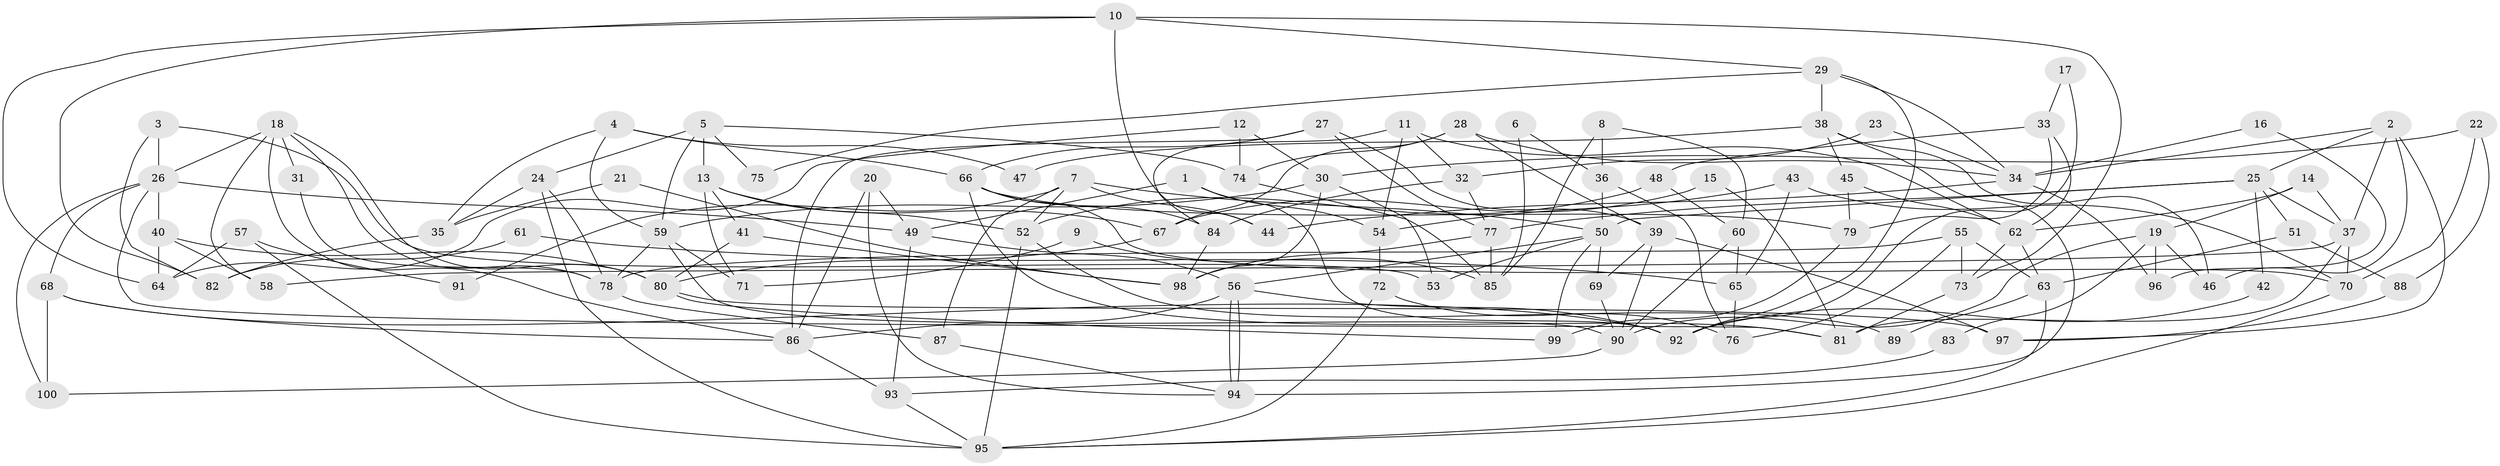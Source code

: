 // Generated by graph-tools (version 1.1) at 2025/11/02/21/25 10:11:14]
// undirected, 100 vertices, 200 edges
graph export_dot {
graph [start="1"]
  node [color=gray90,style=filled];
  1;
  2;
  3;
  4;
  5;
  6;
  7;
  8;
  9;
  10;
  11;
  12;
  13;
  14;
  15;
  16;
  17;
  18;
  19;
  20;
  21;
  22;
  23;
  24;
  25;
  26;
  27;
  28;
  29;
  30;
  31;
  32;
  33;
  34;
  35;
  36;
  37;
  38;
  39;
  40;
  41;
  42;
  43;
  44;
  45;
  46;
  47;
  48;
  49;
  50;
  51;
  52;
  53;
  54;
  55;
  56;
  57;
  58;
  59;
  60;
  61;
  62;
  63;
  64;
  65;
  66;
  67;
  68;
  69;
  70;
  71;
  72;
  73;
  74;
  75;
  76;
  77;
  78;
  79;
  80;
  81;
  82;
  83;
  84;
  85;
  86;
  87;
  88;
  89;
  90;
  91;
  92;
  93;
  94;
  95;
  96;
  97;
  98;
  99;
  100;
  1 -- 92;
  1 -- 54;
  1 -- 49;
  2 -- 25;
  2 -- 37;
  2 -- 34;
  2 -- 46;
  2 -- 97;
  3 -- 53;
  3 -- 26;
  3 -- 82;
  4 -- 59;
  4 -- 35;
  4 -- 47;
  4 -- 66;
  5 -- 59;
  5 -- 24;
  5 -- 13;
  5 -- 74;
  5 -- 75;
  6 -- 85;
  6 -- 36;
  7 -- 52;
  7 -- 50;
  7 -- 44;
  7 -- 87;
  7 -- 91;
  8 -- 36;
  8 -- 85;
  8 -- 60;
  9 -- 71;
  9 -- 85;
  10 -- 29;
  10 -- 73;
  10 -- 44;
  10 -- 64;
  10 -- 82;
  11 -- 32;
  11 -- 84;
  11 -- 54;
  11 -- 62;
  12 -- 64;
  12 -- 74;
  12 -- 30;
  13 -- 52;
  13 -- 41;
  13 -- 67;
  13 -- 71;
  14 -- 19;
  14 -- 62;
  14 -- 37;
  15 -- 67;
  15 -- 81;
  16 -- 96;
  16 -- 34;
  17 -- 92;
  17 -- 33;
  18 -- 86;
  18 -- 80;
  18 -- 26;
  18 -- 31;
  18 -- 58;
  18 -- 78;
  19 -- 90;
  19 -- 46;
  19 -- 83;
  19 -- 96;
  20 -- 86;
  20 -- 49;
  20 -- 94;
  21 -- 35;
  21 -- 98;
  22 -- 88;
  22 -- 70;
  22 -- 30;
  23 -- 32;
  23 -- 34;
  24 -- 78;
  24 -- 95;
  24 -- 35;
  25 -- 37;
  25 -- 77;
  25 -- 42;
  25 -- 50;
  25 -- 51;
  26 -- 40;
  26 -- 49;
  26 -- 68;
  26 -- 81;
  26 -- 100;
  27 -- 86;
  27 -- 66;
  27 -- 39;
  27 -- 77;
  28 -- 34;
  28 -- 39;
  28 -- 67;
  28 -- 74;
  29 -- 34;
  29 -- 92;
  29 -- 38;
  29 -- 75;
  30 -- 53;
  30 -- 59;
  30 -- 98;
  31 -- 78;
  32 -- 77;
  32 -- 84;
  33 -- 62;
  33 -- 79;
  33 -- 48;
  34 -- 44;
  34 -- 96;
  35 -- 82;
  36 -- 76;
  36 -- 50;
  37 -- 81;
  37 -- 58;
  37 -- 70;
  38 -- 94;
  38 -- 45;
  38 -- 46;
  38 -- 47;
  39 -- 69;
  39 -- 90;
  39 -- 97;
  40 -- 58;
  40 -- 80;
  40 -- 64;
  41 -- 80;
  41 -- 98;
  42 -- 92;
  43 -- 70;
  43 -- 65;
  43 -- 54;
  45 -- 62;
  45 -- 79;
  48 -- 60;
  48 -- 52;
  49 -- 56;
  49 -- 93;
  50 -- 56;
  50 -- 53;
  50 -- 69;
  50 -- 99;
  51 -- 63;
  51 -- 88;
  52 -- 95;
  52 -- 89;
  54 -- 72;
  55 -- 73;
  55 -- 78;
  55 -- 63;
  55 -- 76;
  56 -- 94;
  56 -- 94;
  56 -- 86;
  56 -- 92;
  57 -- 95;
  57 -- 64;
  57 -- 91;
  59 -- 78;
  59 -- 71;
  59 -- 90;
  60 -- 90;
  60 -- 65;
  61 -- 65;
  61 -- 82;
  62 -- 63;
  62 -- 73;
  63 -- 95;
  63 -- 89;
  65 -- 76;
  66 -- 79;
  66 -- 70;
  66 -- 81;
  66 -- 84;
  67 -- 80;
  68 -- 100;
  68 -- 86;
  68 -- 92;
  69 -- 90;
  70 -- 95;
  72 -- 95;
  72 -- 76;
  73 -- 81;
  74 -- 85;
  77 -- 98;
  77 -- 85;
  78 -- 87;
  79 -- 99;
  80 -- 97;
  80 -- 99;
  83 -- 93;
  84 -- 98;
  86 -- 93;
  87 -- 94;
  88 -- 97;
  90 -- 100;
  93 -- 95;
}
